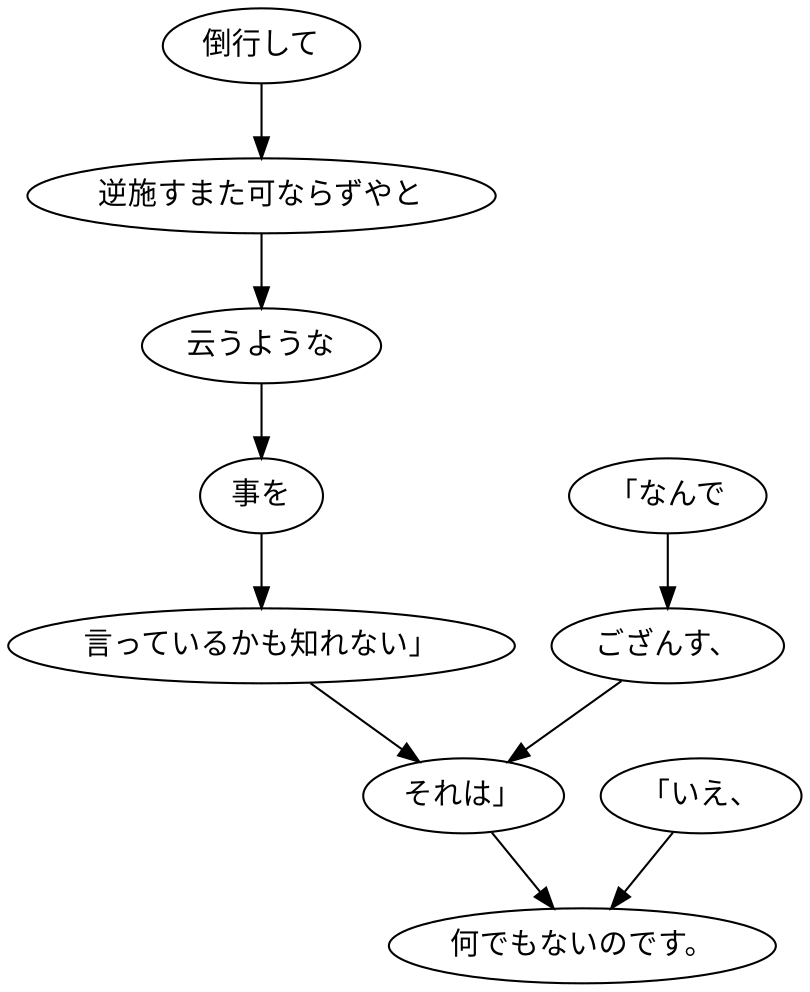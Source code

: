 digraph graph3427 {
	node0 [label="倒行して"];
	node1 [label="逆施すまた可ならずやと"];
	node2 [label="云うような"];
	node3 [label="事を"];
	node4 [label="言っているかも知れない」"];
	node5 [label="「なんで"];
	node6 [label="ござんす、"];
	node7 [label="それは」"];
	node8 [label="「いえ、"];
	node9 [label="何でもないのです。"];
	node0 -> node1;
	node1 -> node2;
	node2 -> node3;
	node3 -> node4;
	node4 -> node7;
	node5 -> node6;
	node6 -> node7;
	node7 -> node9;
	node8 -> node9;
}
